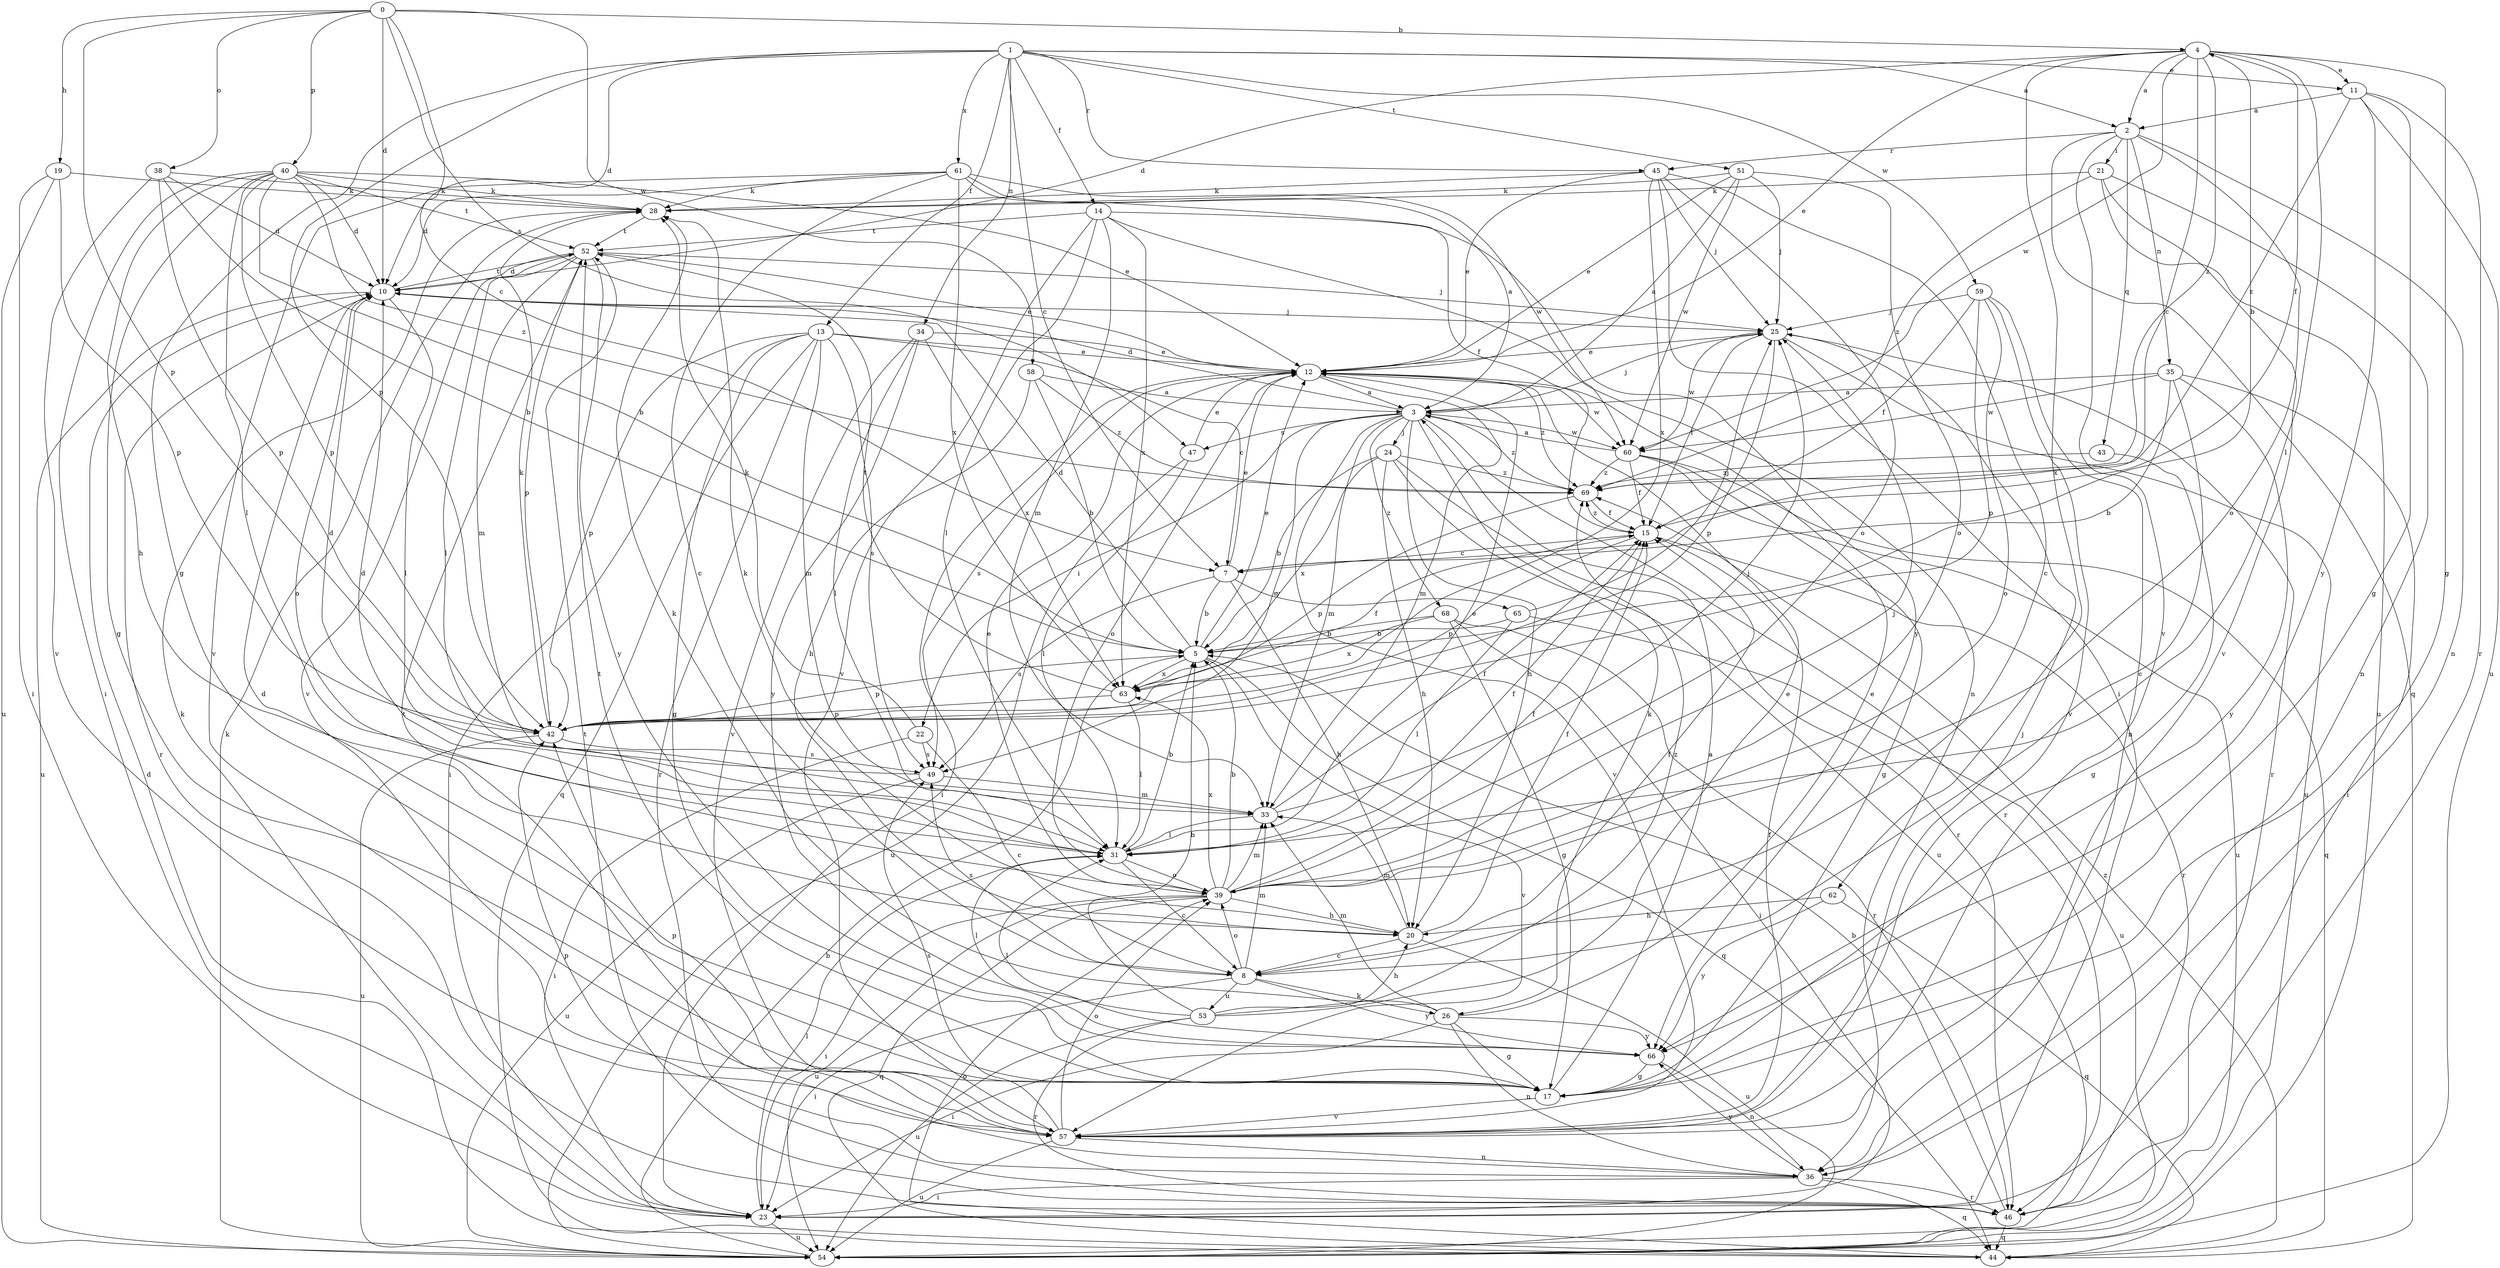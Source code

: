 strict digraph  {
0;
1;
2;
3;
4;
5;
7;
8;
10;
11;
12;
13;
14;
15;
17;
19;
20;
21;
22;
23;
24;
25;
26;
28;
31;
33;
34;
35;
36;
38;
39;
40;
42;
43;
44;
45;
46;
47;
49;
51;
52;
53;
54;
57;
58;
59;
60;
61;
62;
63;
65;
66;
68;
69;
0 -> 4  [label=b];
0 -> 7  [label=c];
0 -> 10  [label=d];
0 -> 19  [label=h];
0 -> 38  [label=o];
0 -> 40  [label=p];
0 -> 42  [label=p];
0 -> 47  [label=s];
0 -> 58  [label=w];
1 -> 2  [label=a];
1 -> 7  [label=c];
1 -> 10  [label=d];
1 -> 11  [label=e];
1 -> 13  [label=f];
1 -> 14  [label=f];
1 -> 17  [label=g];
1 -> 34  [label=n];
1 -> 42  [label=p];
1 -> 45  [label=r];
1 -> 51  [label=t];
1 -> 59  [label=w];
1 -> 61  [label=x];
2 -> 21  [label=i];
2 -> 35  [label=n];
2 -> 36  [label=n];
2 -> 39  [label=o];
2 -> 43  [label=q];
2 -> 44  [label=q];
2 -> 45  [label=r];
2 -> 57  [label=v];
3 -> 10  [label=d];
3 -> 20  [label=h];
3 -> 22  [label=i];
3 -> 24  [label=j];
3 -> 25  [label=j];
3 -> 26  [label=k];
3 -> 33  [label=m];
3 -> 46  [label=r];
3 -> 47  [label=s];
3 -> 49  [label=s];
3 -> 57  [label=v];
3 -> 60  [label=w];
3 -> 68  [label=z];
3 -> 69  [label=z];
4 -> 2  [label=a];
4 -> 7  [label=c];
4 -> 10  [label=d];
4 -> 11  [label=e];
4 -> 12  [label=e];
4 -> 15  [label=f];
4 -> 17  [label=g];
4 -> 31  [label=l];
4 -> 60  [label=w];
4 -> 62  [label=x];
4 -> 69  [label=z];
5 -> 10  [label=d];
5 -> 12  [label=e];
5 -> 42  [label=p];
5 -> 44  [label=q];
5 -> 57  [label=v];
5 -> 63  [label=x];
7 -> 4  [label=b];
7 -> 5  [label=b];
7 -> 12  [label=e];
7 -> 20  [label=h];
7 -> 49  [label=s];
7 -> 65  [label=y];
8 -> 15  [label=f];
8 -> 23  [label=i];
8 -> 26  [label=k];
8 -> 33  [label=m];
8 -> 39  [label=o];
8 -> 49  [label=s];
8 -> 53  [label=u];
8 -> 66  [label=y];
10 -> 25  [label=j];
10 -> 31  [label=l];
10 -> 39  [label=o];
10 -> 46  [label=r];
10 -> 52  [label=t];
10 -> 54  [label=u];
11 -> 2  [label=a];
11 -> 17  [label=g];
11 -> 46  [label=r];
11 -> 54  [label=u];
11 -> 66  [label=y];
11 -> 69  [label=z];
12 -> 3  [label=a];
12 -> 23  [label=i];
12 -> 33  [label=m];
12 -> 39  [label=o];
12 -> 49  [label=s];
12 -> 60  [label=w];
12 -> 69  [label=z];
13 -> 7  [label=c];
13 -> 12  [label=e];
13 -> 17  [label=g];
13 -> 23  [label=i];
13 -> 33  [label=m];
13 -> 42  [label=p];
13 -> 44  [label=q];
13 -> 46  [label=r];
13 -> 49  [label=s];
14 -> 31  [label=l];
14 -> 33  [label=m];
14 -> 36  [label=n];
14 -> 52  [label=t];
14 -> 57  [label=v];
14 -> 63  [label=x];
14 -> 66  [label=y];
15 -> 7  [label=c];
15 -> 42  [label=p];
15 -> 46  [label=r];
15 -> 69  [label=z];
17 -> 3  [label=a];
17 -> 10  [label=d];
17 -> 52  [label=t];
17 -> 57  [label=v];
19 -> 23  [label=i];
19 -> 28  [label=k];
19 -> 42  [label=p];
19 -> 54  [label=u];
20 -> 8  [label=c];
20 -> 15  [label=f];
20 -> 28  [label=k];
20 -> 33  [label=m];
20 -> 54  [label=u];
21 -> 28  [label=k];
21 -> 36  [label=n];
21 -> 54  [label=u];
21 -> 57  [label=v];
21 -> 69  [label=z];
22 -> 8  [label=c];
22 -> 23  [label=i];
22 -> 28  [label=k];
22 -> 49  [label=s];
23 -> 28  [label=k];
23 -> 31  [label=l];
23 -> 54  [label=u];
24 -> 5  [label=b];
24 -> 20  [label=h];
24 -> 46  [label=r];
24 -> 54  [label=u];
24 -> 63  [label=x];
24 -> 69  [label=z];
25 -> 12  [label=e];
25 -> 15  [label=f];
25 -> 42  [label=p];
25 -> 46  [label=r];
25 -> 54  [label=u];
25 -> 60  [label=w];
26 -> 12  [label=e];
26 -> 17  [label=g];
26 -> 23  [label=i];
26 -> 28  [label=k];
26 -> 33  [label=m];
26 -> 36  [label=n];
26 -> 66  [label=y];
28 -> 52  [label=t];
31 -> 5  [label=b];
31 -> 8  [label=c];
31 -> 10  [label=d];
31 -> 12  [label=e];
31 -> 15  [label=f];
31 -> 39  [label=o];
33 -> 15  [label=f];
33 -> 25  [label=j];
33 -> 31  [label=l];
34 -> 12  [label=e];
34 -> 31  [label=l];
34 -> 57  [label=v];
34 -> 63  [label=x];
34 -> 66  [label=y];
35 -> 3  [label=a];
35 -> 5  [label=b];
35 -> 8  [label=c];
35 -> 23  [label=i];
35 -> 60  [label=w];
35 -> 66  [label=y];
36 -> 23  [label=i];
36 -> 42  [label=p];
36 -> 44  [label=q];
36 -> 46  [label=r];
36 -> 52  [label=t];
36 -> 66  [label=y];
38 -> 5  [label=b];
38 -> 10  [label=d];
38 -> 28  [label=k];
38 -> 42  [label=p];
38 -> 57  [label=v];
39 -> 5  [label=b];
39 -> 12  [label=e];
39 -> 15  [label=f];
39 -> 20  [label=h];
39 -> 23  [label=i];
39 -> 25  [label=j];
39 -> 33  [label=m];
39 -> 44  [label=q];
39 -> 54  [label=u];
39 -> 63  [label=x];
40 -> 5  [label=b];
40 -> 10  [label=d];
40 -> 12  [label=e];
40 -> 17  [label=g];
40 -> 20  [label=h];
40 -> 23  [label=i];
40 -> 28  [label=k];
40 -> 31  [label=l];
40 -> 42  [label=p];
40 -> 52  [label=t];
40 -> 69  [label=z];
42 -> 28  [label=k];
42 -> 49  [label=s];
42 -> 54  [label=u];
43 -> 17  [label=g];
43 -> 69  [label=z];
44 -> 10  [label=d];
44 -> 39  [label=o];
44 -> 69  [label=z];
45 -> 8  [label=c];
45 -> 12  [label=e];
45 -> 23  [label=i];
45 -> 25  [label=j];
45 -> 28  [label=k];
45 -> 39  [label=o];
45 -> 63  [label=x];
46 -> 5  [label=b];
46 -> 44  [label=q];
46 -> 52  [label=t];
47 -> 12  [label=e];
47 -> 31  [label=l];
47 -> 54  [label=u];
49 -> 10  [label=d];
49 -> 33  [label=m];
49 -> 54  [label=u];
51 -> 3  [label=a];
51 -> 12  [label=e];
51 -> 25  [label=j];
51 -> 28  [label=k];
51 -> 39  [label=o];
51 -> 60  [label=w];
52 -> 10  [label=d];
52 -> 12  [label=e];
52 -> 25  [label=j];
52 -> 31  [label=l];
52 -> 33  [label=m];
52 -> 42  [label=p];
52 -> 57  [label=v];
52 -> 66  [label=y];
53 -> 5  [label=b];
53 -> 12  [label=e];
53 -> 20  [label=h];
53 -> 31  [label=l];
53 -> 46  [label=r];
53 -> 54  [label=u];
53 -> 69  [label=z];
54 -> 5  [label=b];
54 -> 28  [label=k];
57 -> 15  [label=f];
57 -> 25  [label=j];
57 -> 36  [label=n];
57 -> 39  [label=o];
57 -> 42  [label=p];
57 -> 49  [label=s];
57 -> 54  [label=u];
58 -> 3  [label=a];
58 -> 5  [label=b];
58 -> 20  [label=h];
58 -> 69  [label=z];
59 -> 15  [label=f];
59 -> 25  [label=j];
59 -> 36  [label=n];
59 -> 39  [label=o];
59 -> 42  [label=p];
59 -> 57  [label=v];
60 -> 3  [label=a];
60 -> 15  [label=f];
60 -> 17  [label=g];
60 -> 44  [label=q];
60 -> 54  [label=u];
60 -> 69  [label=z];
61 -> 3  [label=a];
61 -> 8  [label=c];
61 -> 10  [label=d];
61 -> 15  [label=f];
61 -> 28  [label=k];
61 -> 57  [label=v];
61 -> 60  [label=w];
61 -> 63  [label=x];
62 -> 20  [label=h];
62 -> 44  [label=q];
62 -> 66  [label=y];
63 -> 15  [label=f];
63 -> 31  [label=l];
63 -> 42  [label=p];
63 -> 52  [label=t];
65 -> 5  [label=b];
65 -> 25  [label=j];
65 -> 31  [label=l];
65 -> 54  [label=u];
66 -> 17  [label=g];
66 -> 31  [label=l];
66 -> 36  [label=n];
68 -> 5  [label=b];
68 -> 17  [label=g];
68 -> 23  [label=i];
68 -> 46  [label=r];
68 -> 63  [label=x];
69 -> 15  [label=f];
69 -> 42  [label=p];
}
